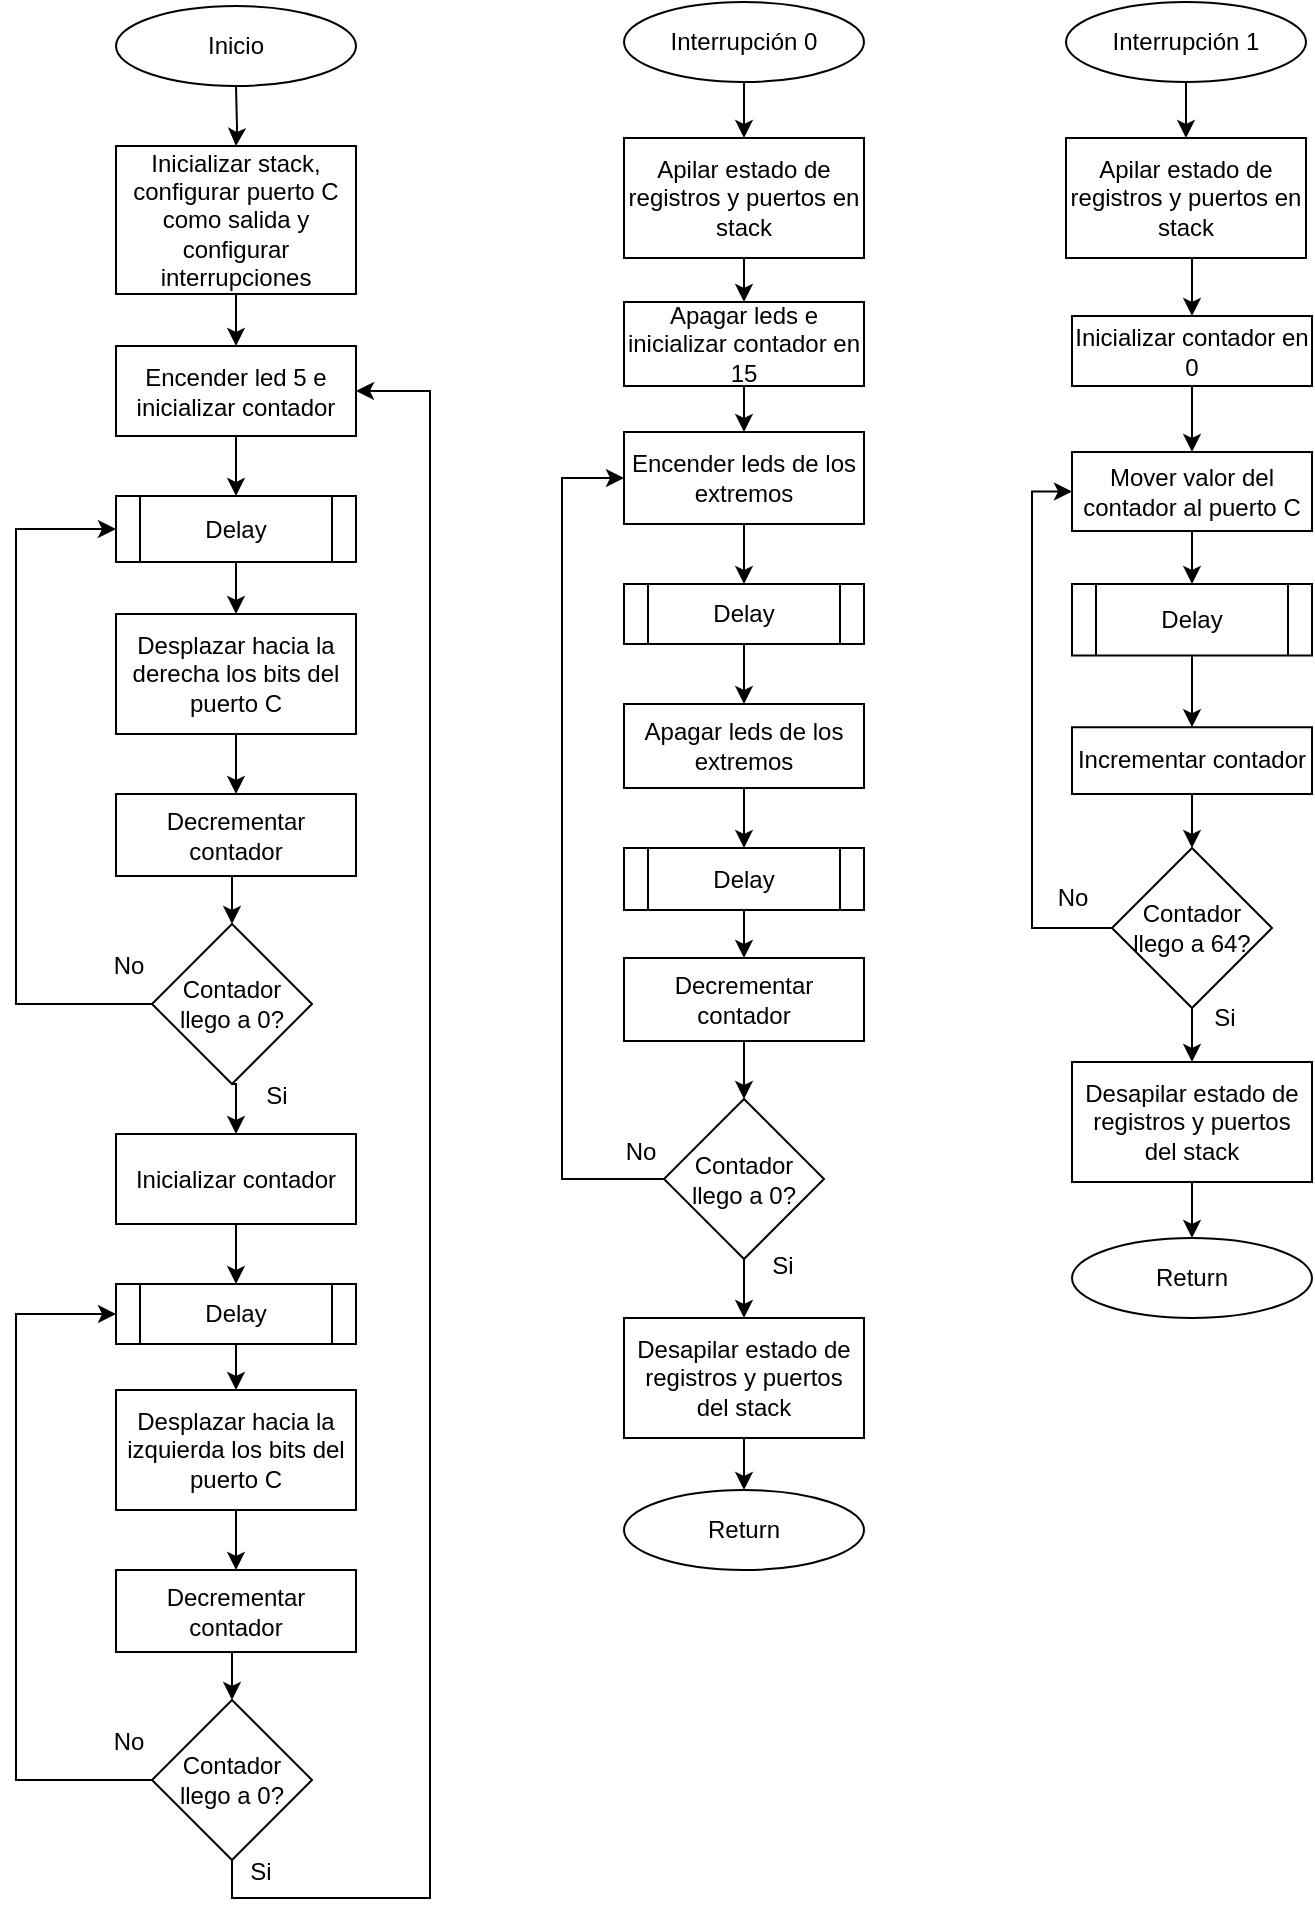 <mxfile version="13.8.8" type="device"><diagram id="C5RBs43oDa-KdzZeNtuy" name="Page-1"><mxGraphModel dx="617" dy="710" grid="0" gridSize="10" guides="1" tooltips="1" connect="1" arrows="1" fold="1" page="1" pageScale="1" pageWidth="827" pageHeight="1169" math="0" shadow="0"><root><mxCell id="WIyWlLk6GJQsqaUBKTNV-0"/><mxCell id="WIyWlLk6GJQsqaUBKTNV-1" parent="WIyWlLk6GJQsqaUBKTNV-0"/><mxCell id="Rzf_JdVmEiJGYScnjNtb-12" value="" style="edgeStyle=orthogonalEdgeStyle;rounded=0;orthogonalLoop=1;jettySize=auto;html=1;" parent="WIyWlLk6GJQsqaUBKTNV-1" target="Rzf_JdVmEiJGYScnjNtb-0" edge="1"><mxGeometry relative="1" as="geometry"><mxPoint x="220" y="120" as="sourcePoint"/></mxGeometry></mxCell><mxCell id="CQsgic8qbUMBFxWipstx-3" style="edgeStyle=orthogonalEdgeStyle;rounded=0;orthogonalLoop=1;jettySize=auto;html=1;exitX=0.5;exitY=1;exitDx=0;exitDy=0;" edge="1" parent="WIyWlLk6GJQsqaUBKTNV-1" source="Rzf_JdVmEiJGYScnjNtb-0" target="Rzf_JdVmEiJGYScnjNtb-1"><mxGeometry relative="1" as="geometry"/></mxCell><mxCell id="Rzf_JdVmEiJGYScnjNtb-0" value="Inicializar stack, configurar puerto C como salida y configurar interrupciones" style="rounded=0;whiteSpace=wrap;html=1;" parent="WIyWlLk6GJQsqaUBKTNV-1" vertex="1"><mxGeometry x="160" y="150" width="120" height="74" as="geometry"/></mxCell><mxCell id="Rzf_JdVmEiJGYScnjNtb-6" value="" style="edgeStyle=orthogonalEdgeStyle;rounded=0;orthogonalLoop=1;jettySize=auto;html=1;" parent="WIyWlLk6GJQsqaUBKTNV-1" source="Rzf_JdVmEiJGYScnjNtb-1" target="Rzf_JdVmEiJGYScnjNtb-5" edge="1"><mxGeometry relative="1" as="geometry"/></mxCell><mxCell id="Rzf_JdVmEiJGYScnjNtb-1" value="Encender led 5 e inicializar contador" style="whiteSpace=wrap;html=1;rounded=0;" parent="WIyWlLk6GJQsqaUBKTNV-1" vertex="1"><mxGeometry x="160" y="250" width="120" height="45" as="geometry"/></mxCell><mxCell id="CQsgic8qbUMBFxWipstx-22" style="edgeStyle=orthogonalEdgeStyle;rounded=0;orthogonalLoop=1;jettySize=auto;html=1;exitX=0.5;exitY=1;exitDx=0;exitDy=0;entryX=0.5;entryY=0;entryDx=0;entryDy=0;" edge="1" parent="WIyWlLk6GJQsqaUBKTNV-1" source="Rzf_JdVmEiJGYScnjNtb-5" target="Rzf_JdVmEiJGYScnjNtb-7"><mxGeometry relative="1" as="geometry"/></mxCell><mxCell id="Rzf_JdVmEiJGYScnjNtb-5" value="Delay" style="shape=process;whiteSpace=wrap;html=1;backgroundOutline=1;rounded=0;" parent="WIyWlLk6GJQsqaUBKTNV-1" vertex="1"><mxGeometry x="160" y="325" width="120" height="33" as="geometry"/></mxCell><mxCell id="Rzf_JdVmEiJGYScnjNtb-10" value="" style="edgeStyle=orthogonalEdgeStyle;rounded=0;orthogonalLoop=1;jettySize=auto;html=1;entryX=0.5;entryY=0;entryDx=0;entryDy=0;" parent="WIyWlLk6GJQsqaUBKTNV-1" source="Rzf_JdVmEiJGYScnjNtb-7" target="CQsgic8qbUMBFxWipstx-4" edge="1"><mxGeometry relative="1" as="geometry"><mxPoint x="220" y="474" as="targetPoint"/></mxGeometry></mxCell><mxCell id="Rzf_JdVmEiJGYScnjNtb-7" value="Desplazar hacia la derecha los bits del puerto C" style="whiteSpace=wrap;html=1;rounded=0;" parent="WIyWlLk6GJQsqaUBKTNV-1" vertex="1"><mxGeometry x="160" y="384" width="120" height="60" as="geometry"/></mxCell><mxCell id="Rzf_JdVmEiJGYScnjNtb-11" style="edgeStyle=orthogonalEdgeStyle;rounded=0;orthogonalLoop=1;jettySize=auto;html=1;entryX=0;entryY=0.5;entryDx=0;entryDy=0;exitX=0;exitY=0.5;exitDx=0;exitDy=0;" parent="WIyWlLk6GJQsqaUBKTNV-1" source="CQsgic8qbUMBFxWipstx-6" target="Rzf_JdVmEiJGYScnjNtb-5" edge="1"><mxGeometry relative="1" as="geometry"><Array as="points"><mxPoint x="110" y="579"/><mxPoint x="110" y="342"/></Array><mxPoint x="152" y="590" as="sourcePoint"/></mxGeometry></mxCell><mxCell id="Rzf_JdVmEiJGYScnjNtb-50" value="Inicio" style="ellipse;whiteSpace=wrap;html=1;rounded=0;" parent="WIyWlLk6GJQsqaUBKTNV-1" vertex="1"><mxGeometry x="160" y="80" width="120" height="40" as="geometry"/></mxCell><mxCell id="CQsgic8qbUMBFxWipstx-7" style="edgeStyle=orthogonalEdgeStyle;rounded=0;orthogonalLoop=1;jettySize=auto;html=1;exitX=0.5;exitY=1;exitDx=0;exitDy=0;entryX=0.5;entryY=0;entryDx=0;entryDy=0;" edge="1" parent="WIyWlLk6GJQsqaUBKTNV-1" source="CQsgic8qbUMBFxWipstx-4" target="CQsgic8qbUMBFxWipstx-6"><mxGeometry relative="1" as="geometry"/></mxCell><mxCell id="CQsgic8qbUMBFxWipstx-4" value="Decrementar contador" style="rounded=0;whiteSpace=wrap;html=1;" vertex="1" parent="WIyWlLk6GJQsqaUBKTNV-1"><mxGeometry x="160" y="474" width="120" height="41" as="geometry"/></mxCell><mxCell id="CQsgic8qbUMBFxWipstx-20" style="edgeStyle=orthogonalEdgeStyle;rounded=0;orthogonalLoop=1;jettySize=auto;html=1;exitX=0.5;exitY=1;exitDx=0;exitDy=0;entryX=0.5;entryY=0;entryDx=0;entryDy=0;" edge="1" parent="WIyWlLk6GJQsqaUBKTNV-1" source="CQsgic8qbUMBFxWipstx-6" target="CQsgic8qbUMBFxWipstx-10"><mxGeometry relative="1" as="geometry"/></mxCell><mxCell id="CQsgic8qbUMBFxWipstx-6" value="Contador llego a 0?" style="rhombus;whiteSpace=wrap;html=1;" vertex="1" parent="WIyWlLk6GJQsqaUBKTNV-1"><mxGeometry x="178" y="539" width="80" height="80" as="geometry"/></mxCell><mxCell id="CQsgic8qbUMBFxWipstx-8" value="No" style="text;html=1;align=center;verticalAlign=middle;resizable=0;points=[];autosize=1;" vertex="1" parent="WIyWlLk6GJQsqaUBKTNV-1"><mxGeometry x="153" y="551" width="25" height="18" as="geometry"/></mxCell><mxCell id="CQsgic8qbUMBFxWipstx-9" value="" style="edgeStyle=orthogonalEdgeStyle;rounded=0;orthogonalLoop=1;jettySize=auto;html=1;" edge="1" parent="WIyWlLk6GJQsqaUBKTNV-1" source="CQsgic8qbUMBFxWipstx-10" target="CQsgic8qbUMBFxWipstx-12"><mxGeometry relative="1" as="geometry"/></mxCell><mxCell id="CQsgic8qbUMBFxWipstx-10" value="Inicializar contador" style="whiteSpace=wrap;html=1;rounded=0;" vertex="1" parent="WIyWlLk6GJQsqaUBKTNV-1"><mxGeometry x="160" y="644" width="120" height="45" as="geometry"/></mxCell><mxCell id="CQsgic8qbUMBFxWipstx-11" value="" style="edgeStyle=orthogonalEdgeStyle;rounded=0;orthogonalLoop=1;jettySize=auto;html=1;" edge="1" parent="WIyWlLk6GJQsqaUBKTNV-1" source="CQsgic8qbUMBFxWipstx-12" target="CQsgic8qbUMBFxWipstx-14"><mxGeometry relative="1" as="geometry"/></mxCell><mxCell id="CQsgic8qbUMBFxWipstx-12" value="Delay" style="shape=process;whiteSpace=wrap;html=1;backgroundOutline=1;rounded=0;" vertex="1" parent="WIyWlLk6GJQsqaUBKTNV-1"><mxGeometry x="160" y="719" width="120" height="30" as="geometry"/></mxCell><mxCell id="CQsgic8qbUMBFxWipstx-13" value="" style="edgeStyle=orthogonalEdgeStyle;rounded=0;orthogonalLoop=1;jettySize=auto;html=1;entryX=0.5;entryY=0;entryDx=0;entryDy=0;" edge="1" parent="WIyWlLk6GJQsqaUBKTNV-1" source="CQsgic8qbUMBFxWipstx-14" target="CQsgic8qbUMBFxWipstx-17"><mxGeometry relative="1" as="geometry"><mxPoint x="220" y="862" as="targetPoint"/></mxGeometry></mxCell><mxCell id="CQsgic8qbUMBFxWipstx-14" value="Desplazar hacia la izquierda los bits del puerto C" style="whiteSpace=wrap;html=1;rounded=0;" vertex="1" parent="WIyWlLk6GJQsqaUBKTNV-1"><mxGeometry x="160" y="772" width="120" height="60" as="geometry"/></mxCell><mxCell id="CQsgic8qbUMBFxWipstx-15" style="edgeStyle=orthogonalEdgeStyle;rounded=0;orthogonalLoop=1;jettySize=auto;html=1;entryX=0;entryY=0.5;entryDx=0;entryDy=0;exitX=0;exitY=0.5;exitDx=0;exitDy=0;" edge="1" parent="WIyWlLk6GJQsqaUBKTNV-1" source="CQsgic8qbUMBFxWipstx-18" target="CQsgic8qbUMBFxWipstx-12"><mxGeometry relative="1" as="geometry"><Array as="points"><mxPoint x="110" y="967"/><mxPoint x="110" y="734"/></Array><mxPoint x="152" y="1015" as="sourcePoint"/></mxGeometry></mxCell><mxCell id="CQsgic8qbUMBFxWipstx-16" style="edgeStyle=orthogonalEdgeStyle;rounded=0;orthogonalLoop=1;jettySize=auto;html=1;exitX=0.5;exitY=1;exitDx=0;exitDy=0;entryX=0.5;entryY=0;entryDx=0;entryDy=0;" edge="1" parent="WIyWlLk6GJQsqaUBKTNV-1" source="CQsgic8qbUMBFxWipstx-17" target="CQsgic8qbUMBFxWipstx-18"><mxGeometry relative="1" as="geometry"/></mxCell><mxCell id="CQsgic8qbUMBFxWipstx-17" value="Decrementar contador" style="rounded=0;whiteSpace=wrap;html=1;" vertex="1" parent="WIyWlLk6GJQsqaUBKTNV-1"><mxGeometry x="160" y="862" width="120" height="41" as="geometry"/></mxCell><mxCell id="CQsgic8qbUMBFxWipstx-21" style="edgeStyle=orthogonalEdgeStyle;rounded=0;orthogonalLoop=1;jettySize=auto;html=1;exitX=0.5;exitY=1;exitDx=0;exitDy=0;entryX=1;entryY=0.5;entryDx=0;entryDy=0;" edge="1" parent="WIyWlLk6GJQsqaUBKTNV-1" source="CQsgic8qbUMBFxWipstx-18" target="Rzf_JdVmEiJGYScnjNtb-1"><mxGeometry relative="1" as="geometry"><Array as="points"><mxPoint x="218" y="1026"/><mxPoint x="317" y="1026"/><mxPoint x="317" y="273"/></Array></mxGeometry></mxCell><mxCell id="CQsgic8qbUMBFxWipstx-18" value="Contador llego a 0?" style="rhombus;whiteSpace=wrap;html=1;" vertex="1" parent="WIyWlLk6GJQsqaUBKTNV-1"><mxGeometry x="178" y="927" width="80" height="80" as="geometry"/></mxCell><mxCell id="CQsgic8qbUMBFxWipstx-19" value="No" style="text;html=1;align=center;verticalAlign=middle;resizable=0;points=[];autosize=1;" vertex="1" parent="WIyWlLk6GJQsqaUBKTNV-1"><mxGeometry x="153" y="939" width="25" height="18" as="geometry"/></mxCell><mxCell id="CQsgic8qbUMBFxWipstx-23" value="Si" style="text;html=1;align=center;verticalAlign=middle;resizable=0;points=[];autosize=1;" vertex="1" parent="WIyWlLk6GJQsqaUBKTNV-1"><mxGeometry x="229" y="616" width="21" height="18" as="geometry"/></mxCell><mxCell id="CQsgic8qbUMBFxWipstx-24" value="Si" style="text;html=1;align=center;verticalAlign=middle;resizable=0;points=[];autosize=1;" vertex="1" parent="WIyWlLk6GJQsqaUBKTNV-1"><mxGeometry x="221" y="1004" width="21" height="18" as="geometry"/></mxCell><mxCell id="CQsgic8qbUMBFxWipstx-28" style="edgeStyle=orthogonalEdgeStyle;rounded=0;orthogonalLoop=1;jettySize=auto;html=1;exitX=0.5;exitY=1;exitDx=0;exitDy=0;entryX=0.5;entryY=0;entryDx=0;entryDy=0;" edge="1" parent="WIyWlLk6GJQsqaUBKTNV-1" source="CQsgic8qbUMBFxWipstx-25" target="CQsgic8qbUMBFxWipstx-26"><mxGeometry relative="1" as="geometry"/></mxCell><mxCell id="CQsgic8qbUMBFxWipstx-25" value="Interrupción 0" style="ellipse;whiteSpace=wrap;html=1;rounded=0;" vertex="1" parent="WIyWlLk6GJQsqaUBKTNV-1"><mxGeometry x="414" y="78" width="120" height="40" as="geometry"/></mxCell><mxCell id="CQsgic8qbUMBFxWipstx-29" style="edgeStyle=orthogonalEdgeStyle;rounded=0;orthogonalLoop=1;jettySize=auto;html=1;exitX=0.5;exitY=1;exitDx=0;exitDy=0;entryX=0.5;entryY=0;entryDx=0;entryDy=0;" edge="1" parent="WIyWlLk6GJQsqaUBKTNV-1" source="CQsgic8qbUMBFxWipstx-26" target="CQsgic8qbUMBFxWipstx-27"><mxGeometry relative="1" as="geometry"/></mxCell><mxCell id="CQsgic8qbUMBFxWipstx-26" value="Apilar estado de registros y puertos en stack" style="rounded=0;whiteSpace=wrap;html=1;" vertex="1" parent="WIyWlLk6GJQsqaUBKTNV-1"><mxGeometry x="414" y="146" width="120" height="60" as="geometry"/></mxCell><mxCell id="CQsgic8qbUMBFxWipstx-31" value="" style="edgeStyle=orthogonalEdgeStyle;rounded=0;orthogonalLoop=1;jettySize=auto;html=1;" edge="1" parent="WIyWlLk6GJQsqaUBKTNV-1" source="CQsgic8qbUMBFxWipstx-27" target="CQsgic8qbUMBFxWipstx-30"><mxGeometry relative="1" as="geometry"/></mxCell><mxCell id="CQsgic8qbUMBFxWipstx-27" value="Apagar leds e inicializar contador en 15" style="rounded=0;whiteSpace=wrap;html=1;" vertex="1" parent="WIyWlLk6GJQsqaUBKTNV-1"><mxGeometry x="414" y="228" width="120" height="42" as="geometry"/></mxCell><mxCell id="CQsgic8qbUMBFxWipstx-35" value="" style="edgeStyle=orthogonalEdgeStyle;rounded=0;orthogonalLoop=1;jettySize=auto;html=1;" edge="1" parent="WIyWlLk6GJQsqaUBKTNV-1" source="CQsgic8qbUMBFxWipstx-30" target="CQsgic8qbUMBFxWipstx-34"><mxGeometry relative="1" as="geometry"/></mxCell><mxCell id="CQsgic8qbUMBFxWipstx-30" value="Encender leds de los extremos" style="whiteSpace=wrap;html=1;rounded=0;" vertex="1" parent="WIyWlLk6GJQsqaUBKTNV-1"><mxGeometry x="414" y="293" width="120" height="46" as="geometry"/></mxCell><mxCell id="CQsgic8qbUMBFxWipstx-37" value="" style="edgeStyle=orthogonalEdgeStyle;rounded=0;orthogonalLoop=1;jettySize=auto;html=1;" edge="1" parent="WIyWlLk6GJQsqaUBKTNV-1" source="CQsgic8qbUMBFxWipstx-34" target="CQsgic8qbUMBFxWipstx-36"><mxGeometry relative="1" as="geometry"/></mxCell><mxCell id="CQsgic8qbUMBFxWipstx-34" value="Delay" style="shape=process;whiteSpace=wrap;html=1;backgroundOutline=1;rounded=0;" vertex="1" parent="WIyWlLk6GJQsqaUBKTNV-1"><mxGeometry x="414" y="369" width="120" height="30" as="geometry"/></mxCell><mxCell id="CQsgic8qbUMBFxWipstx-41" value="" style="edgeStyle=orthogonalEdgeStyle;rounded=0;orthogonalLoop=1;jettySize=auto;html=1;" edge="1" parent="WIyWlLk6GJQsqaUBKTNV-1" source="CQsgic8qbUMBFxWipstx-36" target="CQsgic8qbUMBFxWipstx-40"><mxGeometry relative="1" as="geometry"/></mxCell><mxCell id="CQsgic8qbUMBFxWipstx-36" value="Apagar leds de los extremos" style="whiteSpace=wrap;html=1;rounded=0;" vertex="1" parent="WIyWlLk6GJQsqaUBKTNV-1"><mxGeometry x="414" y="429" width="120" height="42" as="geometry"/></mxCell><mxCell id="CQsgic8qbUMBFxWipstx-43" value="" style="edgeStyle=orthogonalEdgeStyle;rounded=0;orthogonalLoop=1;jettySize=auto;html=1;" edge="1" parent="WIyWlLk6GJQsqaUBKTNV-1" source="CQsgic8qbUMBFxWipstx-40" target="CQsgic8qbUMBFxWipstx-42"><mxGeometry relative="1" as="geometry"/></mxCell><mxCell id="CQsgic8qbUMBFxWipstx-40" value="Delay" style="shape=process;whiteSpace=wrap;html=1;backgroundOutline=1;rounded=0;" vertex="1" parent="WIyWlLk6GJQsqaUBKTNV-1"><mxGeometry x="414" y="501" width="120" height="31" as="geometry"/></mxCell><mxCell id="CQsgic8qbUMBFxWipstx-45" value="" style="edgeStyle=orthogonalEdgeStyle;rounded=0;orthogonalLoop=1;jettySize=auto;html=1;" edge="1" parent="WIyWlLk6GJQsqaUBKTNV-1" source="CQsgic8qbUMBFxWipstx-42" target="CQsgic8qbUMBFxWipstx-44"><mxGeometry relative="1" as="geometry"/></mxCell><mxCell id="CQsgic8qbUMBFxWipstx-42" value="Decrementar contador" style="whiteSpace=wrap;html=1;rounded=0;" vertex="1" parent="WIyWlLk6GJQsqaUBKTNV-1"><mxGeometry x="414" y="556" width="120" height="41.5" as="geometry"/></mxCell><mxCell id="CQsgic8qbUMBFxWipstx-46" style="edgeStyle=orthogonalEdgeStyle;rounded=0;orthogonalLoop=1;jettySize=auto;html=1;entryX=0;entryY=0.5;entryDx=0;entryDy=0;" edge="1" parent="WIyWlLk6GJQsqaUBKTNV-1" source="CQsgic8qbUMBFxWipstx-44" target="CQsgic8qbUMBFxWipstx-30"><mxGeometry relative="1" as="geometry"><mxPoint x="376" y="307" as="targetPoint"/><Array as="points"><mxPoint x="383" y="667"/><mxPoint x="383" y="316"/></Array></mxGeometry></mxCell><mxCell id="CQsgic8qbUMBFxWipstx-48" value="" style="edgeStyle=orthogonalEdgeStyle;rounded=0;orthogonalLoop=1;jettySize=auto;html=1;" edge="1" parent="WIyWlLk6GJQsqaUBKTNV-1" source="CQsgic8qbUMBFxWipstx-44" target="CQsgic8qbUMBFxWipstx-47"><mxGeometry relative="1" as="geometry"/></mxCell><mxCell id="CQsgic8qbUMBFxWipstx-44" value="Contador llego a 0?" style="rhombus;whiteSpace=wrap;html=1;rounded=0;" vertex="1" parent="WIyWlLk6GJQsqaUBKTNV-1"><mxGeometry x="434" y="626.5" width="80" height="80" as="geometry"/></mxCell><mxCell id="CQsgic8qbUMBFxWipstx-50" value="" style="edgeStyle=orthogonalEdgeStyle;rounded=0;orthogonalLoop=1;jettySize=auto;html=1;" edge="1" parent="WIyWlLk6GJQsqaUBKTNV-1" source="CQsgic8qbUMBFxWipstx-47" target="CQsgic8qbUMBFxWipstx-49"><mxGeometry relative="1" as="geometry"/></mxCell><mxCell id="CQsgic8qbUMBFxWipstx-47" value="Desapilar estado de registros y puertos del stack" style="whiteSpace=wrap;html=1;rounded=0;" vertex="1" parent="WIyWlLk6GJQsqaUBKTNV-1"><mxGeometry x="414" y="736" width="120" height="60" as="geometry"/></mxCell><mxCell id="CQsgic8qbUMBFxWipstx-49" value="Return" style="ellipse;whiteSpace=wrap;html=1;rounded=0;" vertex="1" parent="WIyWlLk6GJQsqaUBKTNV-1"><mxGeometry x="414" y="822" width="120" height="40" as="geometry"/></mxCell><mxCell id="CQsgic8qbUMBFxWipstx-51" style="edgeStyle=orthogonalEdgeStyle;rounded=0;orthogonalLoop=1;jettySize=auto;html=1;exitX=0.5;exitY=1;exitDx=0;exitDy=0;entryX=0.5;entryY=0;entryDx=0;entryDy=0;" edge="1" parent="WIyWlLk6GJQsqaUBKTNV-1" source="CQsgic8qbUMBFxWipstx-52" target="CQsgic8qbUMBFxWipstx-53"><mxGeometry relative="1" as="geometry"/></mxCell><mxCell id="CQsgic8qbUMBFxWipstx-52" value="Interrupción 1" style="ellipse;whiteSpace=wrap;html=1;rounded=0;" vertex="1" parent="WIyWlLk6GJQsqaUBKTNV-1"><mxGeometry x="635" y="78" width="120" height="40" as="geometry"/></mxCell><mxCell id="CQsgic8qbUMBFxWipstx-55" value="" style="edgeStyle=orthogonalEdgeStyle;rounded=0;orthogonalLoop=1;jettySize=auto;html=1;" edge="1" parent="WIyWlLk6GJQsqaUBKTNV-1" source="CQsgic8qbUMBFxWipstx-53" target="CQsgic8qbUMBFxWipstx-54"><mxGeometry relative="1" as="geometry"><Array as="points"><mxPoint x="698" y="219"/><mxPoint x="698" y="219"/></Array></mxGeometry></mxCell><mxCell id="CQsgic8qbUMBFxWipstx-53" value="Apilar estado de registros y puertos en stack" style="rounded=0;whiteSpace=wrap;html=1;" vertex="1" parent="WIyWlLk6GJQsqaUBKTNV-1"><mxGeometry x="635" y="146" width="120" height="60" as="geometry"/></mxCell><mxCell id="CQsgic8qbUMBFxWipstx-57" value="" style="edgeStyle=orthogonalEdgeStyle;rounded=0;orthogonalLoop=1;jettySize=auto;html=1;" edge="1" parent="WIyWlLk6GJQsqaUBKTNV-1" source="CQsgic8qbUMBFxWipstx-54" target="CQsgic8qbUMBFxWipstx-56"><mxGeometry relative="1" as="geometry"/></mxCell><mxCell id="CQsgic8qbUMBFxWipstx-54" value="Inicializar contador en 0" style="whiteSpace=wrap;html=1;rounded=0;" vertex="1" parent="WIyWlLk6GJQsqaUBKTNV-1"><mxGeometry x="638" y="235" width="120" height="35" as="geometry"/></mxCell><mxCell id="CQsgic8qbUMBFxWipstx-59" value="" style="edgeStyle=orthogonalEdgeStyle;rounded=0;orthogonalLoop=1;jettySize=auto;html=1;" edge="1" parent="WIyWlLk6GJQsqaUBKTNV-1" source="CQsgic8qbUMBFxWipstx-56" target="CQsgic8qbUMBFxWipstx-58"><mxGeometry relative="1" as="geometry"/></mxCell><mxCell id="CQsgic8qbUMBFxWipstx-56" value="Mover valor del contador al puerto C" style="whiteSpace=wrap;html=1;rounded=0;" vertex="1" parent="WIyWlLk6GJQsqaUBKTNV-1"><mxGeometry x="638" y="303" width="120" height="39.5" as="geometry"/></mxCell><mxCell id="CQsgic8qbUMBFxWipstx-61" value="" style="edgeStyle=orthogonalEdgeStyle;rounded=0;orthogonalLoop=1;jettySize=auto;html=1;" edge="1" parent="WIyWlLk6GJQsqaUBKTNV-1" source="CQsgic8qbUMBFxWipstx-58" target="CQsgic8qbUMBFxWipstx-60"><mxGeometry relative="1" as="geometry"/></mxCell><mxCell id="CQsgic8qbUMBFxWipstx-58" value="Delay" style="shape=process;whiteSpace=wrap;html=1;backgroundOutline=1;rounded=0;" vertex="1" parent="WIyWlLk6GJQsqaUBKTNV-1"><mxGeometry x="638" y="369" width="120" height="35.75" as="geometry"/></mxCell><mxCell id="CQsgic8qbUMBFxWipstx-63" value="" style="edgeStyle=orthogonalEdgeStyle;rounded=0;orthogonalLoop=1;jettySize=auto;html=1;" edge="1" parent="WIyWlLk6GJQsqaUBKTNV-1" source="CQsgic8qbUMBFxWipstx-60" target="CQsgic8qbUMBFxWipstx-62"><mxGeometry relative="1" as="geometry"/></mxCell><mxCell id="CQsgic8qbUMBFxWipstx-60" value="Incrementar contador" style="whiteSpace=wrap;html=1;rounded=0;" vertex="1" parent="WIyWlLk6GJQsqaUBKTNV-1"><mxGeometry x="638" y="440.62" width="120" height="33.38" as="geometry"/></mxCell><mxCell id="CQsgic8qbUMBFxWipstx-65" value="" style="edgeStyle=orthogonalEdgeStyle;rounded=0;orthogonalLoop=1;jettySize=auto;html=1;" edge="1" parent="WIyWlLk6GJQsqaUBKTNV-1" source="CQsgic8qbUMBFxWipstx-62" target="CQsgic8qbUMBFxWipstx-64"><mxGeometry relative="1" as="geometry"/></mxCell><mxCell id="CQsgic8qbUMBFxWipstx-68" style="edgeStyle=orthogonalEdgeStyle;rounded=0;orthogonalLoop=1;jettySize=auto;html=1;exitX=0;exitY=0.5;exitDx=0;exitDy=0;entryX=0;entryY=0.5;entryDx=0;entryDy=0;" edge="1" parent="WIyWlLk6GJQsqaUBKTNV-1" source="CQsgic8qbUMBFxWipstx-62" target="CQsgic8qbUMBFxWipstx-56"><mxGeometry relative="1" as="geometry"/></mxCell><mxCell id="CQsgic8qbUMBFxWipstx-62" value="Contador llego a 64?" style="rhombus;whiteSpace=wrap;html=1;rounded=0;" vertex="1" parent="WIyWlLk6GJQsqaUBKTNV-1"><mxGeometry x="658" y="501.0" width="80" height="80" as="geometry"/></mxCell><mxCell id="CQsgic8qbUMBFxWipstx-67" value="" style="edgeStyle=orthogonalEdgeStyle;rounded=0;orthogonalLoop=1;jettySize=auto;html=1;" edge="1" parent="WIyWlLk6GJQsqaUBKTNV-1" source="CQsgic8qbUMBFxWipstx-64" target="CQsgic8qbUMBFxWipstx-66"><mxGeometry relative="1" as="geometry"/></mxCell><mxCell id="CQsgic8qbUMBFxWipstx-64" value="Desapilar estado de registros y puertos del stack" style="whiteSpace=wrap;html=1;rounded=0;" vertex="1" parent="WIyWlLk6GJQsqaUBKTNV-1"><mxGeometry x="638" y="608" width="120" height="60" as="geometry"/></mxCell><mxCell id="CQsgic8qbUMBFxWipstx-66" value="Return" style="ellipse;whiteSpace=wrap;html=1;rounded=0;" vertex="1" parent="WIyWlLk6GJQsqaUBKTNV-1"><mxGeometry x="638" y="696" width="120" height="40" as="geometry"/></mxCell><mxCell id="CQsgic8qbUMBFxWipstx-69" value="No" style="text;html=1;align=center;verticalAlign=middle;resizable=0;points=[];autosize=1;" vertex="1" parent="WIyWlLk6GJQsqaUBKTNV-1"><mxGeometry x="409" y="644" width="25" height="18" as="geometry"/></mxCell><mxCell id="CQsgic8qbUMBFxWipstx-70" value="Si" style="text;html=1;align=center;verticalAlign=middle;resizable=0;points=[];autosize=1;" vertex="1" parent="WIyWlLk6GJQsqaUBKTNV-1"><mxGeometry x="482" y="701" width="21" height="18" as="geometry"/></mxCell><mxCell id="CQsgic8qbUMBFxWipstx-71" value="No" style="text;html=1;align=center;verticalAlign=middle;resizable=0;points=[];autosize=1;" vertex="1" parent="WIyWlLk6GJQsqaUBKTNV-1"><mxGeometry x="625" y="517" width="25" height="18" as="geometry"/></mxCell><mxCell id="CQsgic8qbUMBFxWipstx-72" value="Si" style="text;html=1;align=center;verticalAlign=middle;resizable=0;points=[];autosize=1;" vertex="1" parent="WIyWlLk6GJQsqaUBKTNV-1"><mxGeometry x="703" y="577" width="21" height="18" as="geometry"/></mxCell></root></mxGraphModel></diagram></mxfile>